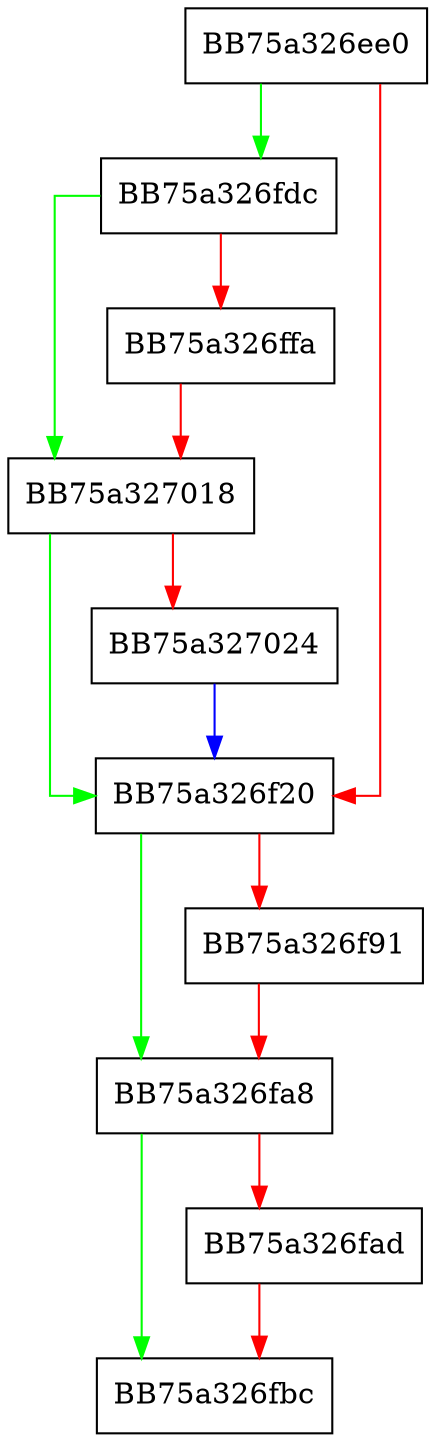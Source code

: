 digraph UpdateFileState {
  node [shape="box"];
  graph [splines=ortho];
  BB75a326ee0 -> BB75a326fdc [color="green"];
  BB75a326ee0 -> BB75a326f20 [color="red"];
  BB75a326f20 -> BB75a326fa8 [color="green"];
  BB75a326f20 -> BB75a326f91 [color="red"];
  BB75a326f91 -> BB75a326fa8 [color="red"];
  BB75a326fa8 -> BB75a326fbc [color="green"];
  BB75a326fa8 -> BB75a326fad [color="red"];
  BB75a326fad -> BB75a326fbc [color="red"];
  BB75a326fdc -> BB75a327018 [color="green"];
  BB75a326fdc -> BB75a326ffa [color="red"];
  BB75a326ffa -> BB75a327018 [color="red"];
  BB75a327018 -> BB75a326f20 [color="green"];
  BB75a327018 -> BB75a327024 [color="red"];
  BB75a327024 -> BB75a326f20 [color="blue"];
}